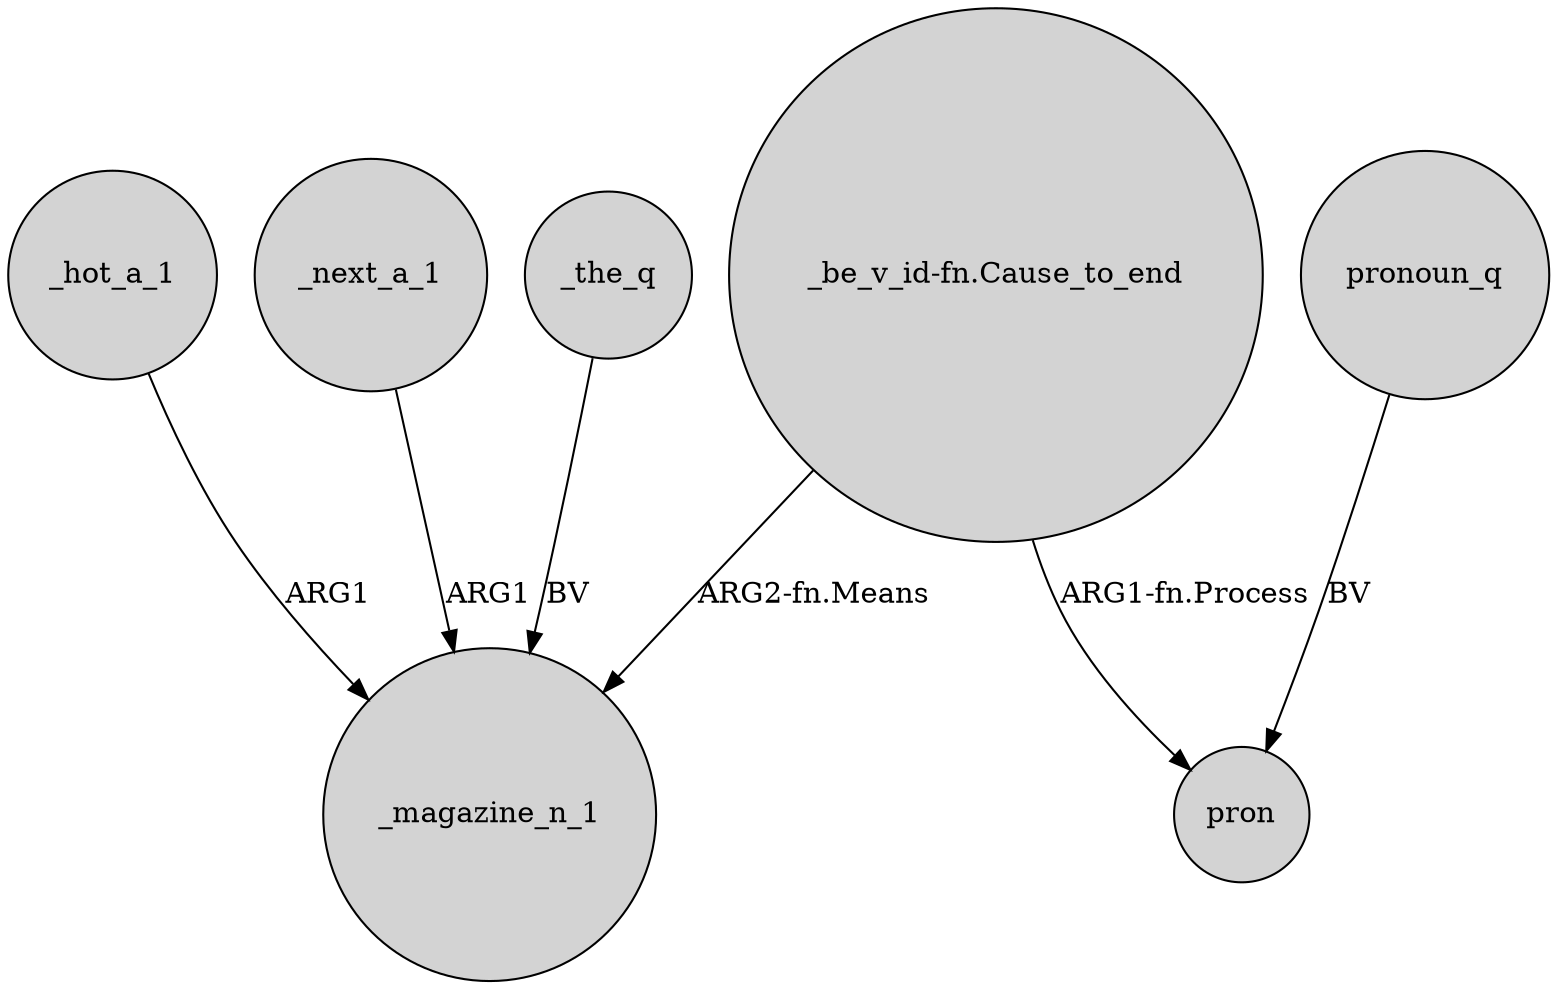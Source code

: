 digraph {
	node [shape=circle style=filled]
	"_be_v_id-fn.Cause_to_end" -> _magazine_n_1 [label="ARG2-fn.Means"]
	_hot_a_1 -> _magazine_n_1 [label=ARG1]
	_next_a_1 -> _magazine_n_1 [label=ARG1]
	_the_q -> _magazine_n_1 [label=BV]
	pronoun_q -> pron [label=BV]
	"_be_v_id-fn.Cause_to_end" -> pron [label="ARG1-fn.Process"]
}
